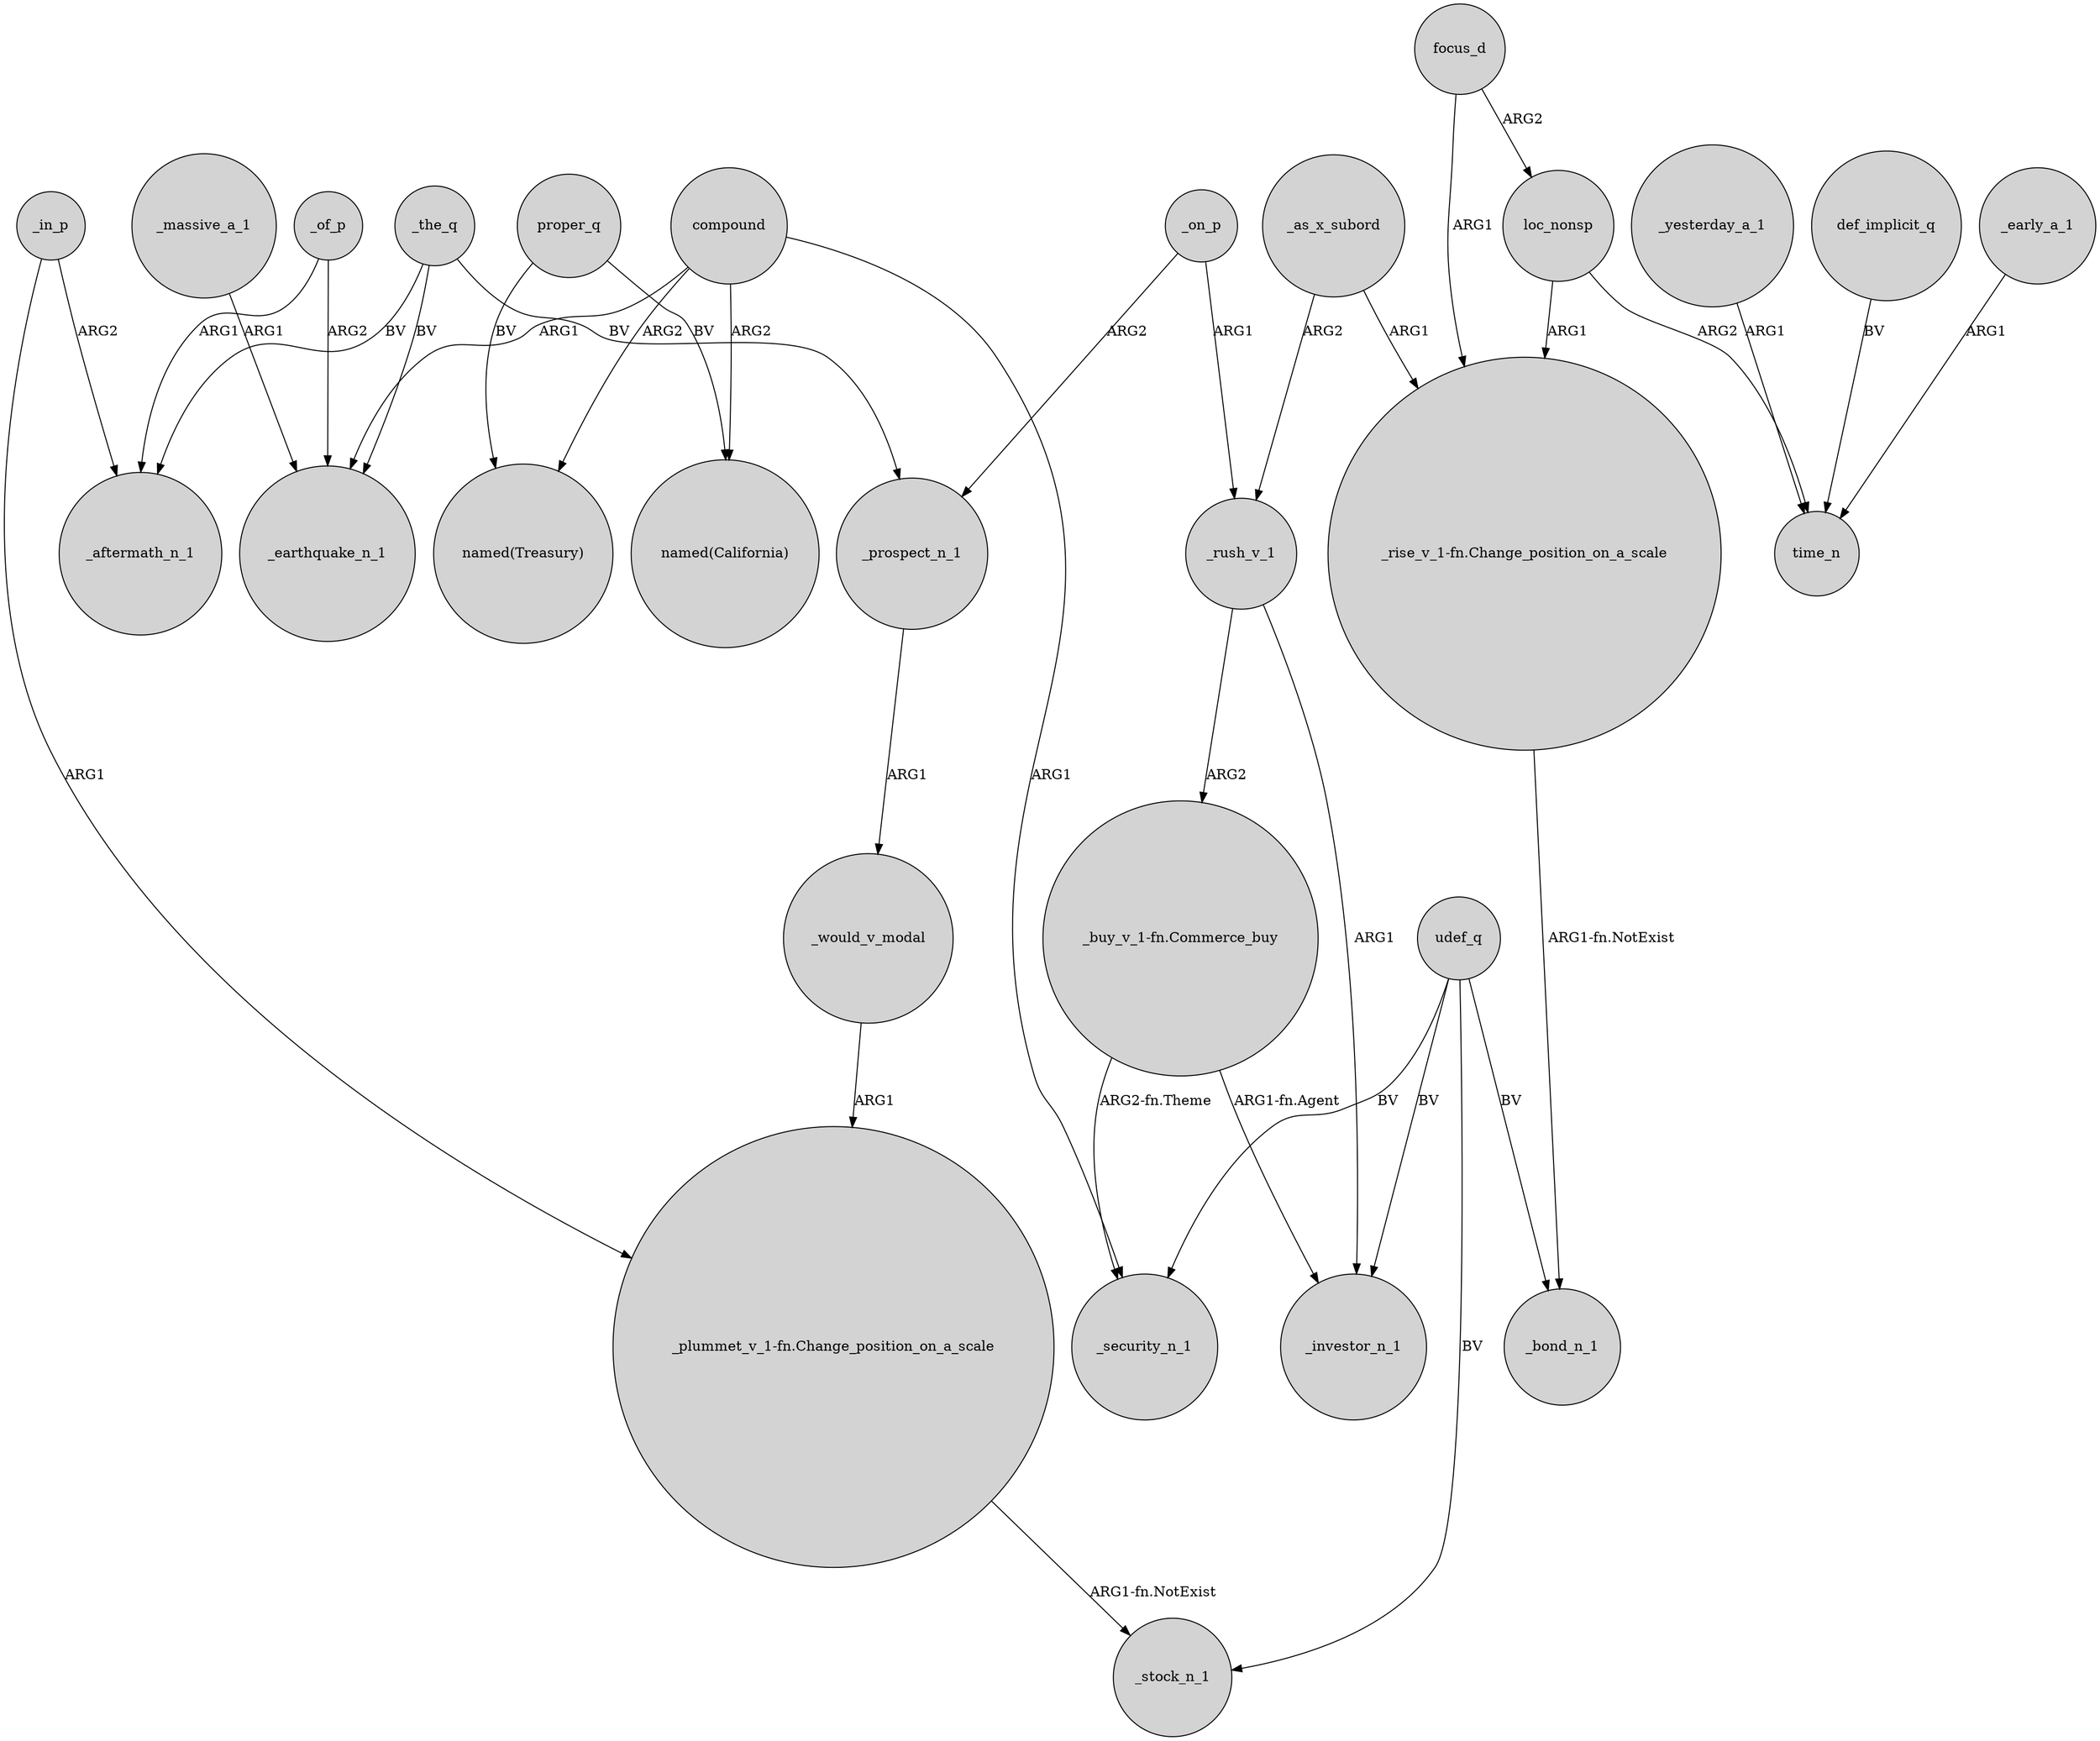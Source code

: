 digraph {
	node [shape=circle style=filled]
	_the_q -> _earthquake_n_1 [label=BV]
	compound -> "named(Treasury)" [label=ARG2]
	focus_d -> loc_nonsp [label=ARG2]
	_yesterday_a_1 -> time_n [label=ARG1]
	_on_p -> _prospect_n_1 [label=ARG2]
	udef_q -> _investor_n_1 [label=BV]
	def_implicit_q -> time_n [label=BV]
	"_buy_v_1-fn.Commerce_buy" -> _security_n_1 [label="ARG2-fn.Theme"]
	_as_x_subord -> "_rise_v_1-fn.Change_position_on_a_scale" [label=ARG1]
	proper_q -> "named(California)" [label=BV]
	_in_p -> _aftermath_n_1 [label=ARG2]
	compound -> _security_n_1 [label=ARG1]
	_massive_a_1 -> _earthquake_n_1 [label=ARG1]
	loc_nonsp -> time_n [label=ARG2]
	_in_p -> "_plummet_v_1-fn.Change_position_on_a_scale" [label=ARG1]
	_would_v_modal -> "_plummet_v_1-fn.Change_position_on_a_scale" [label=ARG1]
	udef_q -> _bond_n_1 [label=BV]
	udef_q -> _security_n_1 [label=BV]
	udef_q -> _stock_n_1 [label=BV]
	_the_q -> _aftermath_n_1 [label=BV]
	_rush_v_1 -> "_buy_v_1-fn.Commerce_buy" [label=ARG2]
	"_buy_v_1-fn.Commerce_buy" -> _investor_n_1 [label="ARG1-fn.Agent"]
	loc_nonsp -> "_rise_v_1-fn.Change_position_on_a_scale" [label=ARG1]
	_as_x_subord -> _rush_v_1 [label=ARG2]
	_rush_v_1 -> _investor_n_1 [label=ARG1]
	focus_d -> "_rise_v_1-fn.Change_position_on_a_scale" [label=ARG1]
	_prospect_n_1 -> _would_v_modal [label=ARG1]
	_of_p -> _aftermath_n_1 [label=ARG1]
	"_plummet_v_1-fn.Change_position_on_a_scale" -> _stock_n_1 [label="ARG1-fn.NotExist"]
	_of_p -> _earthquake_n_1 [label=ARG2]
	proper_q -> "named(Treasury)" [label=BV]
	compound -> "named(California)" [label=ARG2]
	_early_a_1 -> time_n [label=ARG1]
	_the_q -> _prospect_n_1 [label=BV]
	compound -> _earthquake_n_1 [label=ARG1]
	_on_p -> _rush_v_1 [label=ARG1]
	"_rise_v_1-fn.Change_position_on_a_scale" -> _bond_n_1 [label="ARG1-fn.NotExist"]
}
